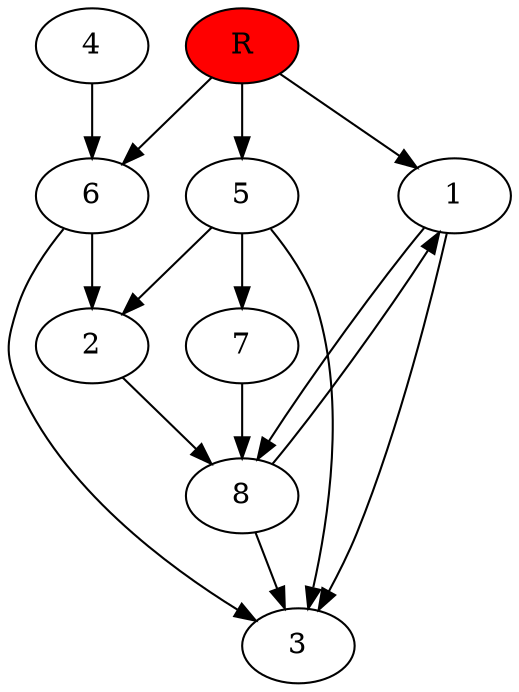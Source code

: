 digraph prb8014 {
	1
	2
	3
	4
	5
	6
	7
	8
	R [fillcolor="#ff0000" style=filled]
	1 -> 3
	1 -> 8
	2 -> 8
	4 -> 6
	5 -> 2
	5 -> 3
	5 -> 7
	6 -> 2
	6 -> 3
	7 -> 8
	8 -> 1
	8 -> 3
	R -> 1
	R -> 5
	R -> 6
}
